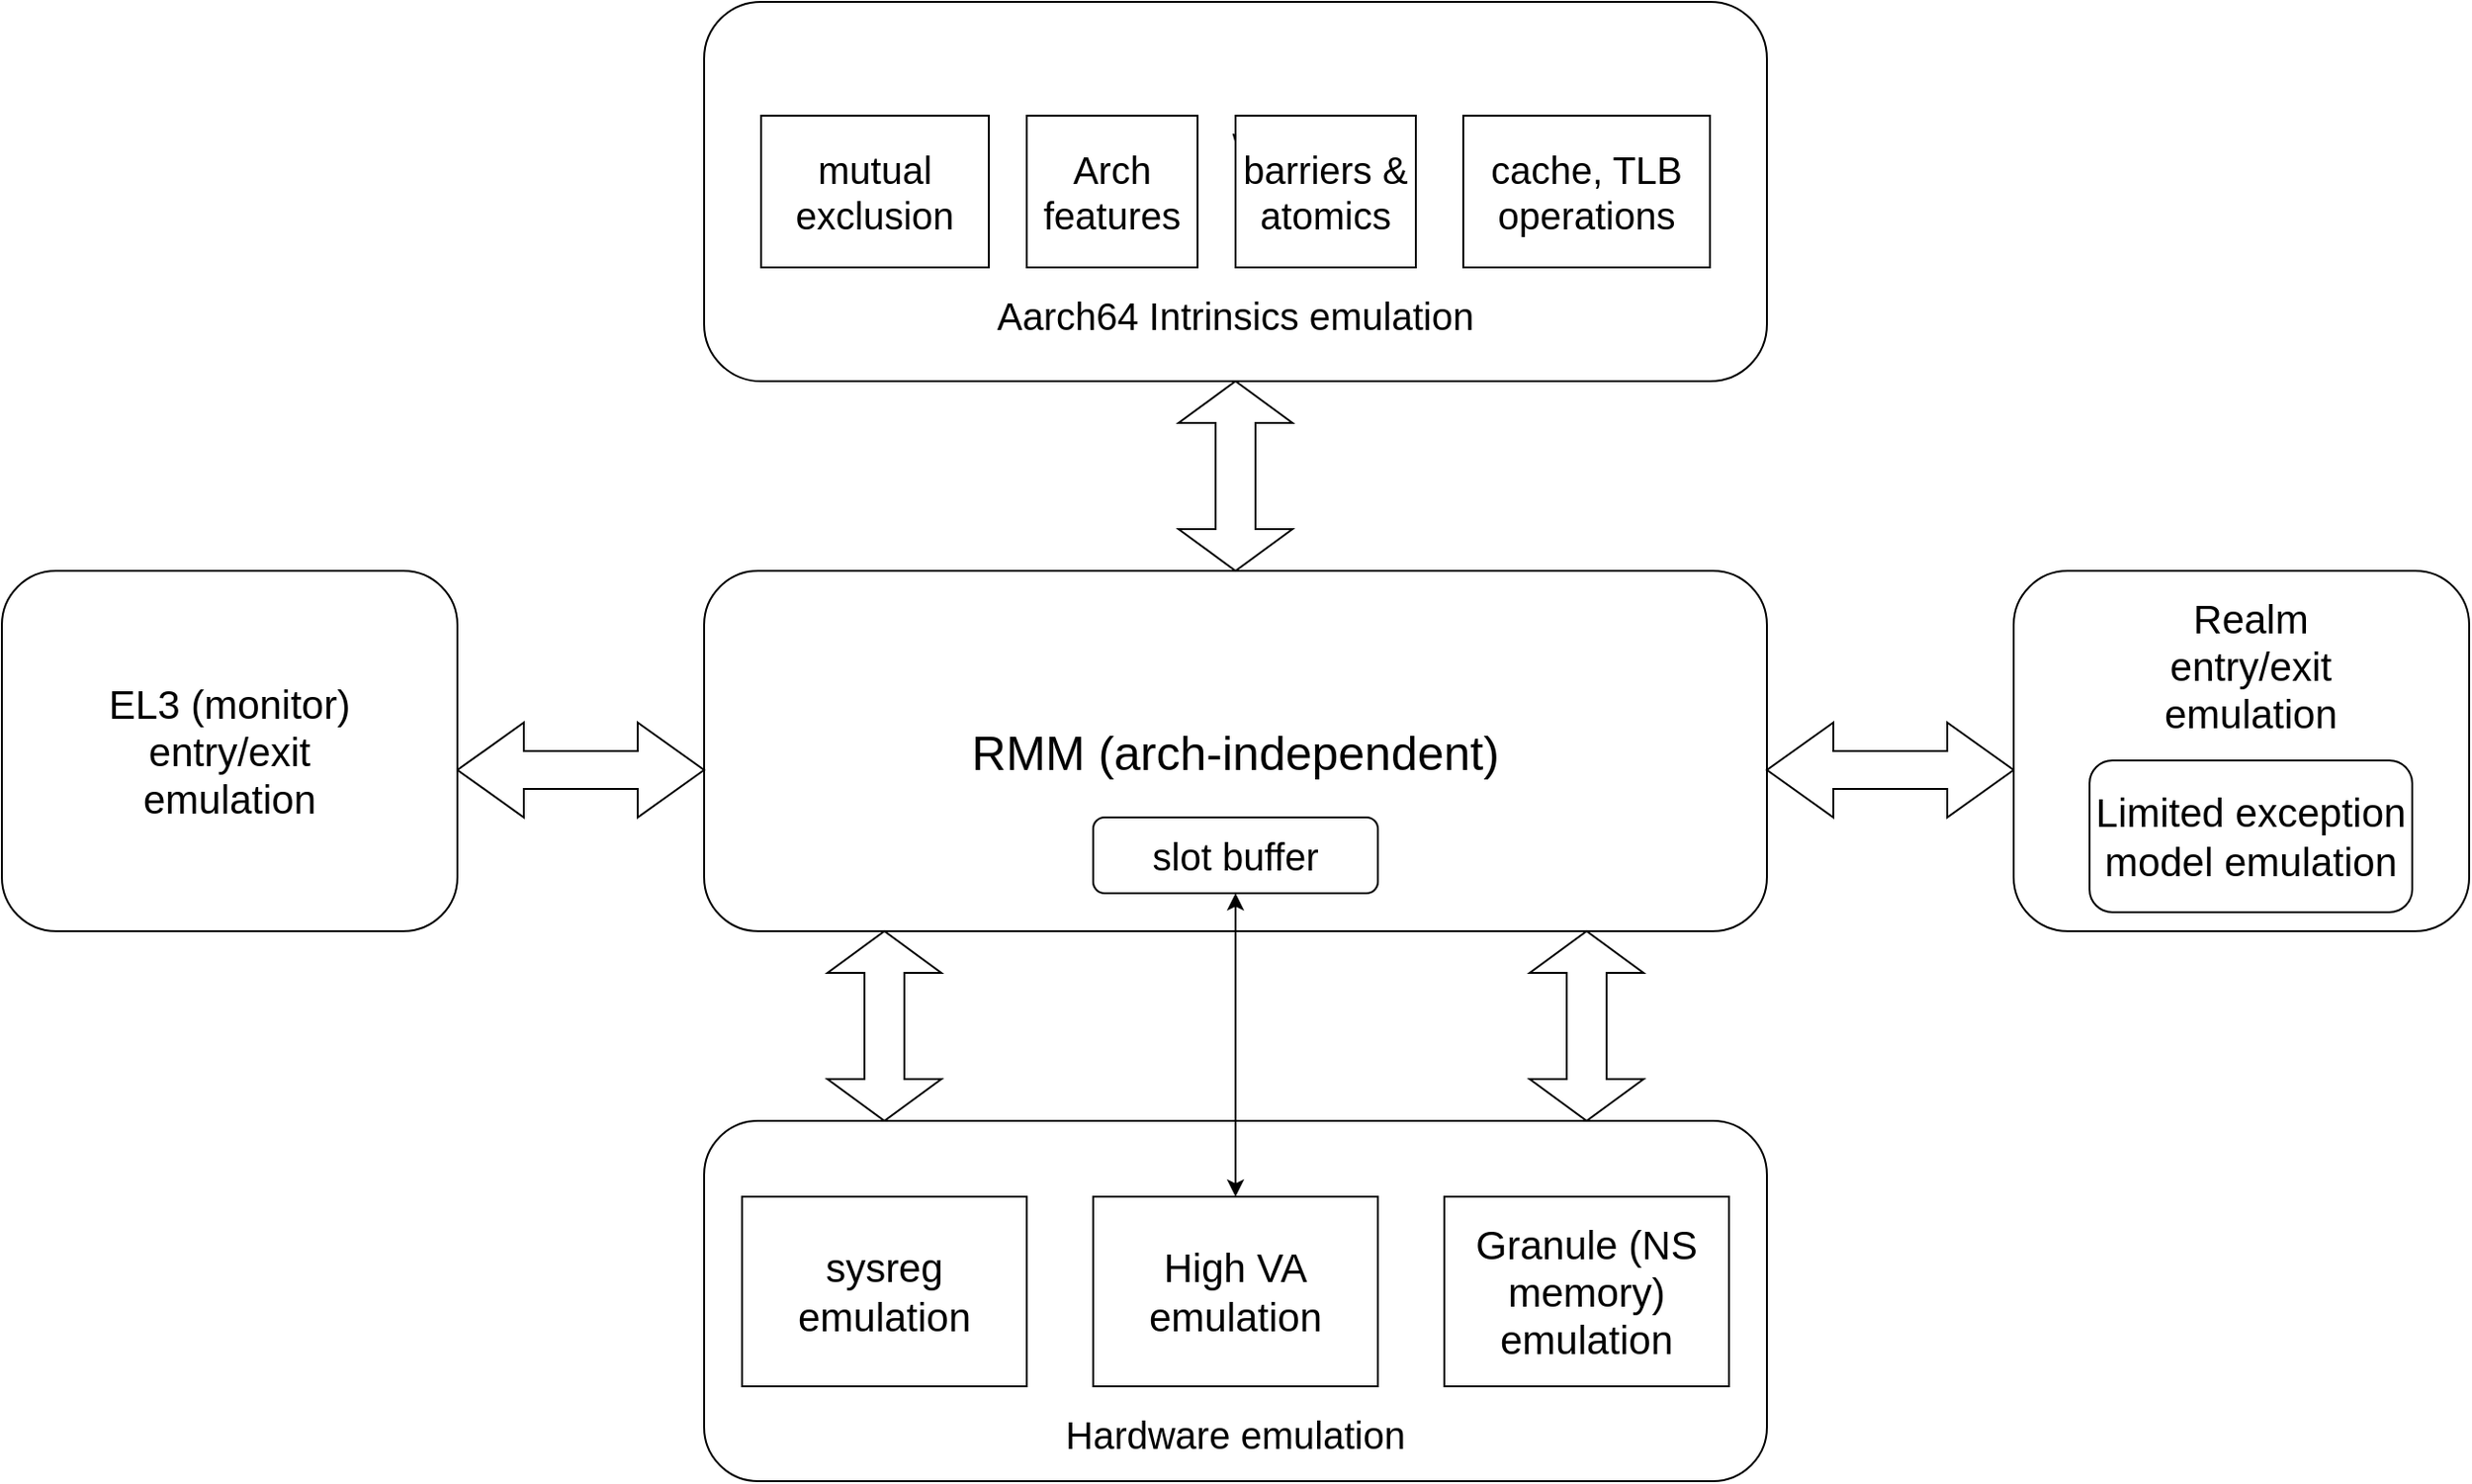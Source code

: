 <mxfile version="20.8.23" type="github">
  <diagram name="第 1 页" id="_ft1_ogU57z6ifeGg3HV">
    <mxGraphModel dx="973" dy="989" grid="1" gridSize="10" guides="1" tooltips="1" connect="1" arrows="1" fold="1" page="0" pageScale="1" pageWidth="2339" pageHeight="3300" math="0" shadow="0">
      <root>
        <mxCell id="0" />
        <mxCell id="1" parent="0" />
        <mxCell id="WEMd-4f8y04v5PAI4ZZ1-1" value="&lt;font style=&quot;font-size: 25px;&quot;&gt;RMM (arch-independent)&lt;/font&gt;" style="rounded=1;whiteSpace=wrap;html=1;" vertex="1" parent="1">
          <mxGeometry x="500" y="200" width="560" height="190" as="geometry" />
        </mxCell>
        <mxCell id="WEMd-4f8y04v5PAI4ZZ1-2" value="slot buffer" style="rounded=1;whiteSpace=wrap;html=1;fontSize=20;" vertex="1" parent="1">
          <mxGeometry x="705" y="330" width="150" height="40" as="geometry" />
        </mxCell>
        <mxCell id="WEMd-4f8y04v5PAI4ZZ1-13" value="" style="html=1;shadow=0;dashed=0;align=center;verticalAlign=middle;shape=mxgraph.arrows2.twoWayArrow;dy=0.6;dx=35;fontSize=25;" vertex="1" parent="1">
          <mxGeometry x="1060" y="280" width="130" height="50" as="geometry" />
        </mxCell>
        <mxCell id="WEMd-4f8y04v5PAI4ZZ1-14" value="" style="group" vertex="1" connectable="0" parent="1">
          <mxGeometry x="1190" y="200" width="240" height="190" as="geometry" />
        </mxCell>
        <mxCell id="WEMd-4f8y04v5PAI4ZZ1-10" value="" style="rounded=1;whiteSpace=wrap;html=1;fontSize=21;" vertex="1" parent="WEMd-4f8y04v5PAI4ZZ1-14">
          <mxGeometry width="240" height="190" as="geometry" />
        </mxCell>
        <mxCell id="WEMd-4f8y04v5PAI4ZZ1-11" value="Limited exception model emulation" style="rounded=1;whiteSpace=wrap;html=1;fontSize=21;" vertex="1" parent="WEMd-4f8y04v5PAI4ZZ1-14">
          <mxGeometry x="40" y="100" width="170" height="80" as="geometry" />
        </mxCell>
        <mxCell id="WEMd-4f8y04v5PAI4ZZ1-12" value="Realm entry/exit emulation" style="text;html=1;strokeColor=none;fillColor=none;align=center;verticalAlign=middle;whiteSpace=wrap;rounded=0;fontSize=21;" vertex="1" parent="WEMd-4f8y04v5PAI4ZZ1-14">
          <mxGeometry x="65" y="10" width="120" height="80" as="geometry" />
        </mxCell>
        <mxCell id="WEMd-4f8y04v5PAI4ZZ1-16" value="" style="html=1;shadow=0;dashed=0;align=center;verticalAlign=middle;shape=mxgraph.arrows2.twoWayArrow;dy=0.6;dx=35;fontSize=25;" vertex="1" parent="1">
          <mxGeometry x="370" y="280" width="130" height="50" as="geometry" />
        </mxCell>
        <mxCell id="WEMd-4f8y04v5PAI4ZZ1-18" value="" style="rounded=1;whiteSpace=wrap;html=1;fontSize=21;" vertex="1" parent="1">
          <mxGeometry x="130" y="200" width="240" height="190" as="geometry" />
        </mxCell>
        <mxCell id="WEMd-4f8y04v5PAI4ZZ1-20" value="EL3 (monitor) entry/exit emulation" style="text;html=1;strokeColor=none;fillColor=none;align=center;verticalAlign=middle;whiteSpace=wrap;rounded=0;fontSize=21;" vertex="1" parent="1">
          <mxGeometry x="175" y="255" width="150" height="80" as="geometry" />
        </mxCell>
        <mxCell id="WEMd-4f8y04v5PAI4ZZ1-23" value="" style="html=1;shadow=0;dashed=0;align=center;verticalAlign=middle;shape=mxgraph.arrows2.twoWayArrow;dy=0.65;dx=22;fontSize=25;rotation=90;" vertex="1" parent="1">
          <mxGeometry x="545" y="410" width="100" height="60" as="geometry" />
        </mxCell>
        <mxCell id="WEMd-4f8y04v5PAI4ZZ1-25" value="" style="group" vertex="1" connectable="0" parent="1">
          <mxGeometry x="500" y="490" width="560" height="190" as="geometry" />
        </mxCell>
        <mxCell id="WEMd-4f8y04v5PAI4ZZ1-3" value="" style="rounded=1;whiteSpace=wrap;html=1;" vertex="1" parent="WEMd-4f8y04v5PAI4ZZ1-25">
          <mxGeometry width="560" height="190" as="geometry" />
        </mxCell>
        <mxCell id="WEMd-4f8y04v5PAI4ZZ1-4" value="Hardware emulation" style="text;html=1;strokeColor=none;fillColor=none;align=center;verticalAlign=middle;whiteSpace=wrap;rounded=0;fontSize=20;" vertex="1" parent="WEMd-4f8y04v5PAI4ZZ1-25">
          <mxGeometry x="150" y="150" width="260" height="30" as="geometry" />
        </mxCell>
        <mxCell id="WEMd-4f8y04v5PAI4ZZ1-6" value="&lt;font style=&quot;font-size: 21px;&quot;&gt;sysreg emulation&lt;/font&gt;" style="rounded=0;whiteSpace=wrap;html=1;fontSize=20;" vertex="1" parent="WEMd-4f8y04v5PAI4ZZ1-25">
          <mxGeometry x="20" y="40" width="150" height="100" as="geometry" />
        </mxCell>
        <mxCell id="WEMd-4f8y04v5PAI4ZZ1-7" value="&lt;font style=&quot;font-size: 21px;&quot;&gt;High VA emulation&lt;/font&gt;" style="rounded=0;whiteSpace=wrap;html=1;fontSize=20;" vertex="1" parent="WEMd-4f8y04v5PAI4ZZ1-25">
          <mxGeometry x="205" y="40" width="150" height="100" as="geometry" />
        </mxCell>
        <mxCell id="WEMd-4f8y04v5PAI4ZZ1-8" value="&lt;font style=&quot;font-size: 21px;&quot;&gt;Granule (NS memory) emulation&lt;/font&gt;" style="rounded=0;whiteSpace=wrap;html=1;fontSize=20;" vertex="1" parent="WEMd-4f8y04v5PAI4ZZ1-25">
          <mxGeometry x="390" y="40" width="150" height="100" as="geometry" />
        </mxCell>
        <mxCell id="WEMd-4f8y04v5PAI4ZZ1-26" style="edgeStyle=orthogonalEdgeStyle;rounded=0;orthogonalLoop=1;jettySize=auto;html=1;exitX=0.5;exitY=0;exitDx=0;exitDy=0;entryX=0.5;entryY=1;entryDx=0;entryDy=0;fontSize=25;startArrow=classic;startFill=1;" edge="1" parent="1" source="WEMd-4f8y04v5PAI4ZZ1-7" target="WEMd-4f8y04v5PAI4ZZ1-2">
          <mxGeometry relative="1" as="geometry" />
        </mxCell>
        <mxCell id="WEMd-4f8y04v5PAI4ZZ1-27" value="" style="html=1;shadow=0;dashed=0;align=center;verticalAlign=middle;shape=mxgraph.arrows2.twoWayArrow;dy=0.65;dx=22;fontSize=25;rotation=90;" vertex="1" parent="1">
          <mxGeometry x="915" y="410" width="100" height="60" as="geometry" />
        </mxCell>
        <mxCell id="WEMd-4f8y04v5PAI4ZZ1-40" value="" style="html=1;shadow=0;dashed=0;align=center;verticalAlign=middle;shape=mxgraph.arrows2.twoWayArrow;dy=0.65;dx=22;fontSize=25;rotation=90;" vertex="1" parent="1">
          <mxGeometry x="730" y="120" width="100" height="60" as="geometry" />
        </mxCell>
        <mxCell id="WEMd-4f8y04v5PAI4ZZ1-30" value="" style="rounded=1;whiteSpace=wrap;html=1;fontSize=25;" vertex="1" parent="1">
          <mxGeometry x="500" y="-100" width="560" height="200" as="geometry" />
        </mxCell>
        <mxCell id="WEMd-4f8y04v5PAI4ZZ1-31" value="Aarch64 Intrinsics emulation" style="text;html=1;strokeColor=none;fillColor=none;align=center;verticalAlign=middle;whiteSpace=wrap;rounded=0;fontSize=20;" vertex="1" parent="1">
          <mxGeometry x="650" y="50" width="260" height="30" as="geometry" />
        </mxCell>
        <mxCell id="WEMd-4f8y04v5PAI4ZZ1-43" value="\" style="group" vertex="1" connectable="0" parent="1">
          <mxGeometry x="530" y="-40" width="500" height="80" as="geometry" />
        </mxCell>
        <mxCell id="WEMd-4f8y04v5PAI4ZZ1-33" value="&lt;font style=&quot;font-size: 20px;&quot;&gt;mutual exclusion&lt;/font&gt;" style="rounded=0;whiteSpace=wrap;html=1;fontSize=20;" vertex="1" parent="WEMd-4f8y04v5PAI4ZZ1-43">
          <mxGeometry width="120" height="80" as="geometry" />
        </mxCell>
        <mxCell id="WEMd-4f8y04v5PAI4ZZ1-34" value="&lt;font style=&quot;font-size: 20px;&quot;&gt;Arch features&lt;/font&gt;" style="rounded=0;whiteSpace=wrap;html=1;fontSize=20;" vertex="1" parent="WEMd-4f8y04v5PAI4ZZ1-43">
          <mxGeometry x="140" width="90" height="80" as="geometry" />
        </mxCell>
        <mxCell id="WEMd-4f8y04v5PAI4ZZ1-35" value="&lt;font style=&quot;font-size: 20px;&quot;&gt;barriers &amp;amp; atomics&lt;/font&gt;" style="rounded=0;whiteSpace=wrap;html=1;fontSize=20;" vertex="1" parent="WEMd-4f8y04v5PAI4ZZ1-43">
          <mxGeometry x="250" width="95" height="80" as="geometry" />
        </mxCell>
        <mxCell id="WEMd-4f8y04v5PAI4ZZ1-36" value="&lt;font style=&quot;font-size: 20px;&quot;&gt;cache, TLB operations&lt;/font&gt;" style="rounded=0;whiteSpace=wrap;html=1;fontSize=20;" vertex="1" parent="WEMd-4f8y04v5PAI4ZZ1-43">
          <mxGeometry x="370" width="130" height="80" as="geometry" />
        </mxCell>
      </root>
    </mxGraphModel>
  </diagram>
</mxfile>
